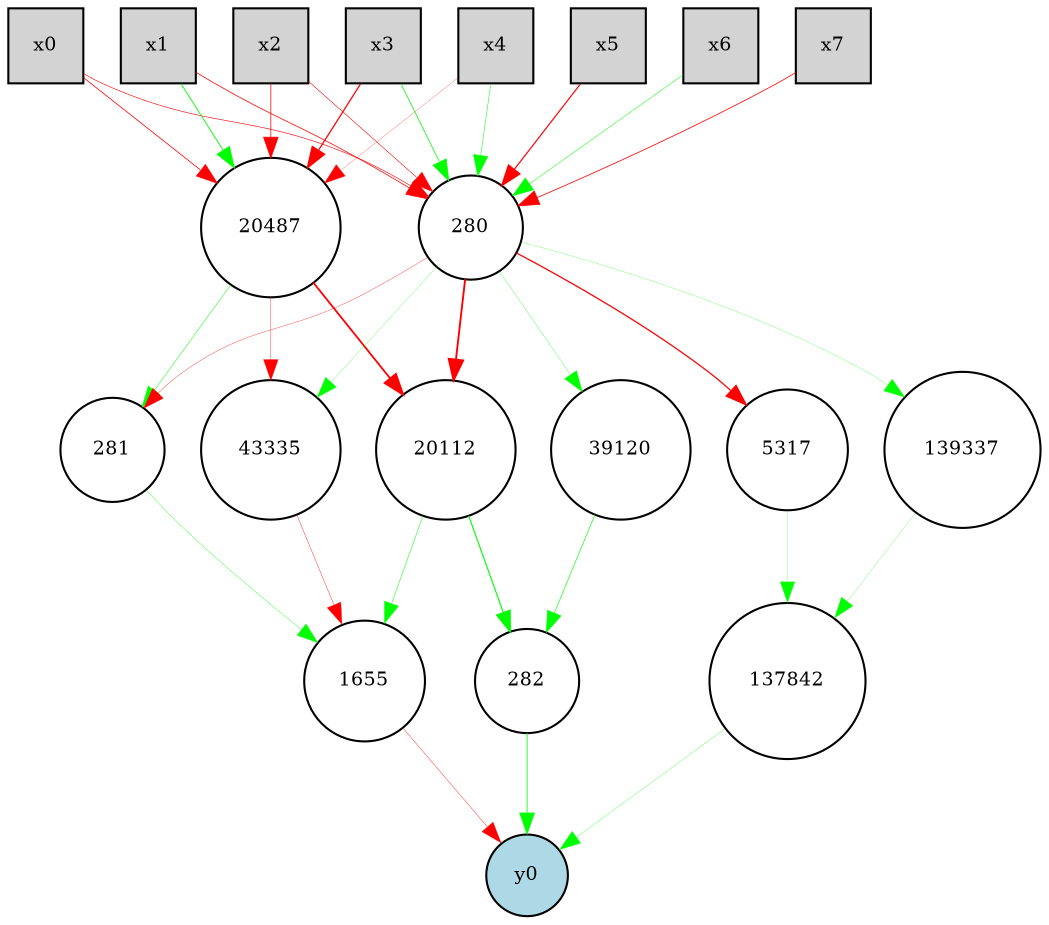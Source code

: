 digraph {
	node [fontsize=9 height=0.1 shape=circle width=0.1]
	x0 [fillcolor=lightgray height=0.5 shape=box style=filled width=0.5]
	x1 [fillcolor=lightgray height=0.5 shape=box style=filled width=0.5]
	x2 [fillcolor=lightgray height=0.5 shape=box style=filled width=0.5]
	x3 [fillcolor=lightgray height=0.5 shape=box style=filled width=0.5]
	x4 [fillcolor=lightgray height=0.5 shape=box style=filled width=0.5]
	x5 [fillcolor=lightgray height=0.5 shape=box style=filled width=0.5]
	x6 [fillcolor=lightgray height=0.5 shape=box style=filled width=0.5]
	x7 [fillcolor=lightgray height=0.5 shape=box style=filled width=0.5]
	y0 [fillcolor=lightblue style=filled]
	5317 [fillcolor=white style=filled]
	43335 [fillcolor=white style=filled]
	20487 [fillcolor=white style=filled]
	139337 [fillcolor=white style=filled]
	39120 [fillcolor=white style=filled]
	20112 [fillcolor=white style=filled]
	137842 [fillcolor=white style=filled]
	1655 [fillcolor=white style=filled]
	280 [fillcolor=white style=filled]
	281 [fillcolor=white style=filled]
	282 [fillcolor=white style=filled]
	x5 -> 280 [color=red penwidth=0.5663064679148427 style=solid]
	x1 -> 280 [color=red penwidth=0.3573204763401372 style=solid]
	x0 -> 280 [color=red penwidth=0.29057318970811274 style=solid]
	x4 -> 280 [color=green penwidth=0.23356287160391914 style=solid]
	x6 -> 280 [color=green penwidth=0.23677646754662807 style=solid]
	x7 -> 280 [color=red penwidth=0.37358169974481614 style=solid]
	282 -> y0 [color=green penwidth=0.4104949075577744 style=solid]
	x2 -> 280 [color=red penwidth=0.2786851644293262 style=solid]
	281 -> 1655 [color=green penwidth=0.1675522010393754 style=solid]
	1655 -> y0 [color=red penwidth=0.18130028934389741 style=solid]
	280 -> 5317 [color=red penwidth=0.6051820139468763 style=solid]
	280 -> 20112 [color=red penwidth=0.9 style=solid]
	20112 -> 282 [color=green penwidth=0.5391354207779472 style=solid]
	x2 -> 20487 [color=red penwidth=0.36210622711114726 style=solid]
	20487 -> 20112 [color=red penwidth=0.8609554005425807 style=solid]
	x3 -> 20487 [color=red penwidth=0.6026482196323989 style=solid]
	20487 -> 281 [color=green penwidth=0.23538000709296725 style=solid]
	x0 -> 20487 [color=red penwidth=0.3696490457052497 style=solid]
	x1 -> 20487 [color=green penwidth=0.4250117490638906 style=solid]
	280 -> 281 [color=red penwidth=0.16040613388434669 style=solid]
	20112 -> 1655 [color=green penwidth=0.24058929860723174 style=solid]
	280 -> 39120 [color=green penwidth=0.14610155997259924 style=solid]
	39120 -> 282 [color=green penwidth=0.30232130285534986 style=solid]
	x3 -> 280 [color=green penwidth=0.36426786498265573 style=solid]
	280 -> 43335 [color=green penwidth=0.1165022544553033 style=solid]
	43335 -> 1655 [color=red penwidth=0.18627818882537833 style=solid]
	x4 -> 20487 [color=red penwidth=0.11467058912146931 style=solid]
	20487 -> 43335 [color=red penwidth=0.1719745337460403 style=solid]
	5317 -> 137842 [color=green penwidth=0.11040249865542323 style=solid]
	137842 -> y0 [color=green penwidth=0.13593954326527785 style=solid]
	280 -> 139337 [color=green penwidth=0.1170718656416713 style=solid]
	139337 -> 137842 [color=green penwidth=0.10747791998138687 style=solid]
}
